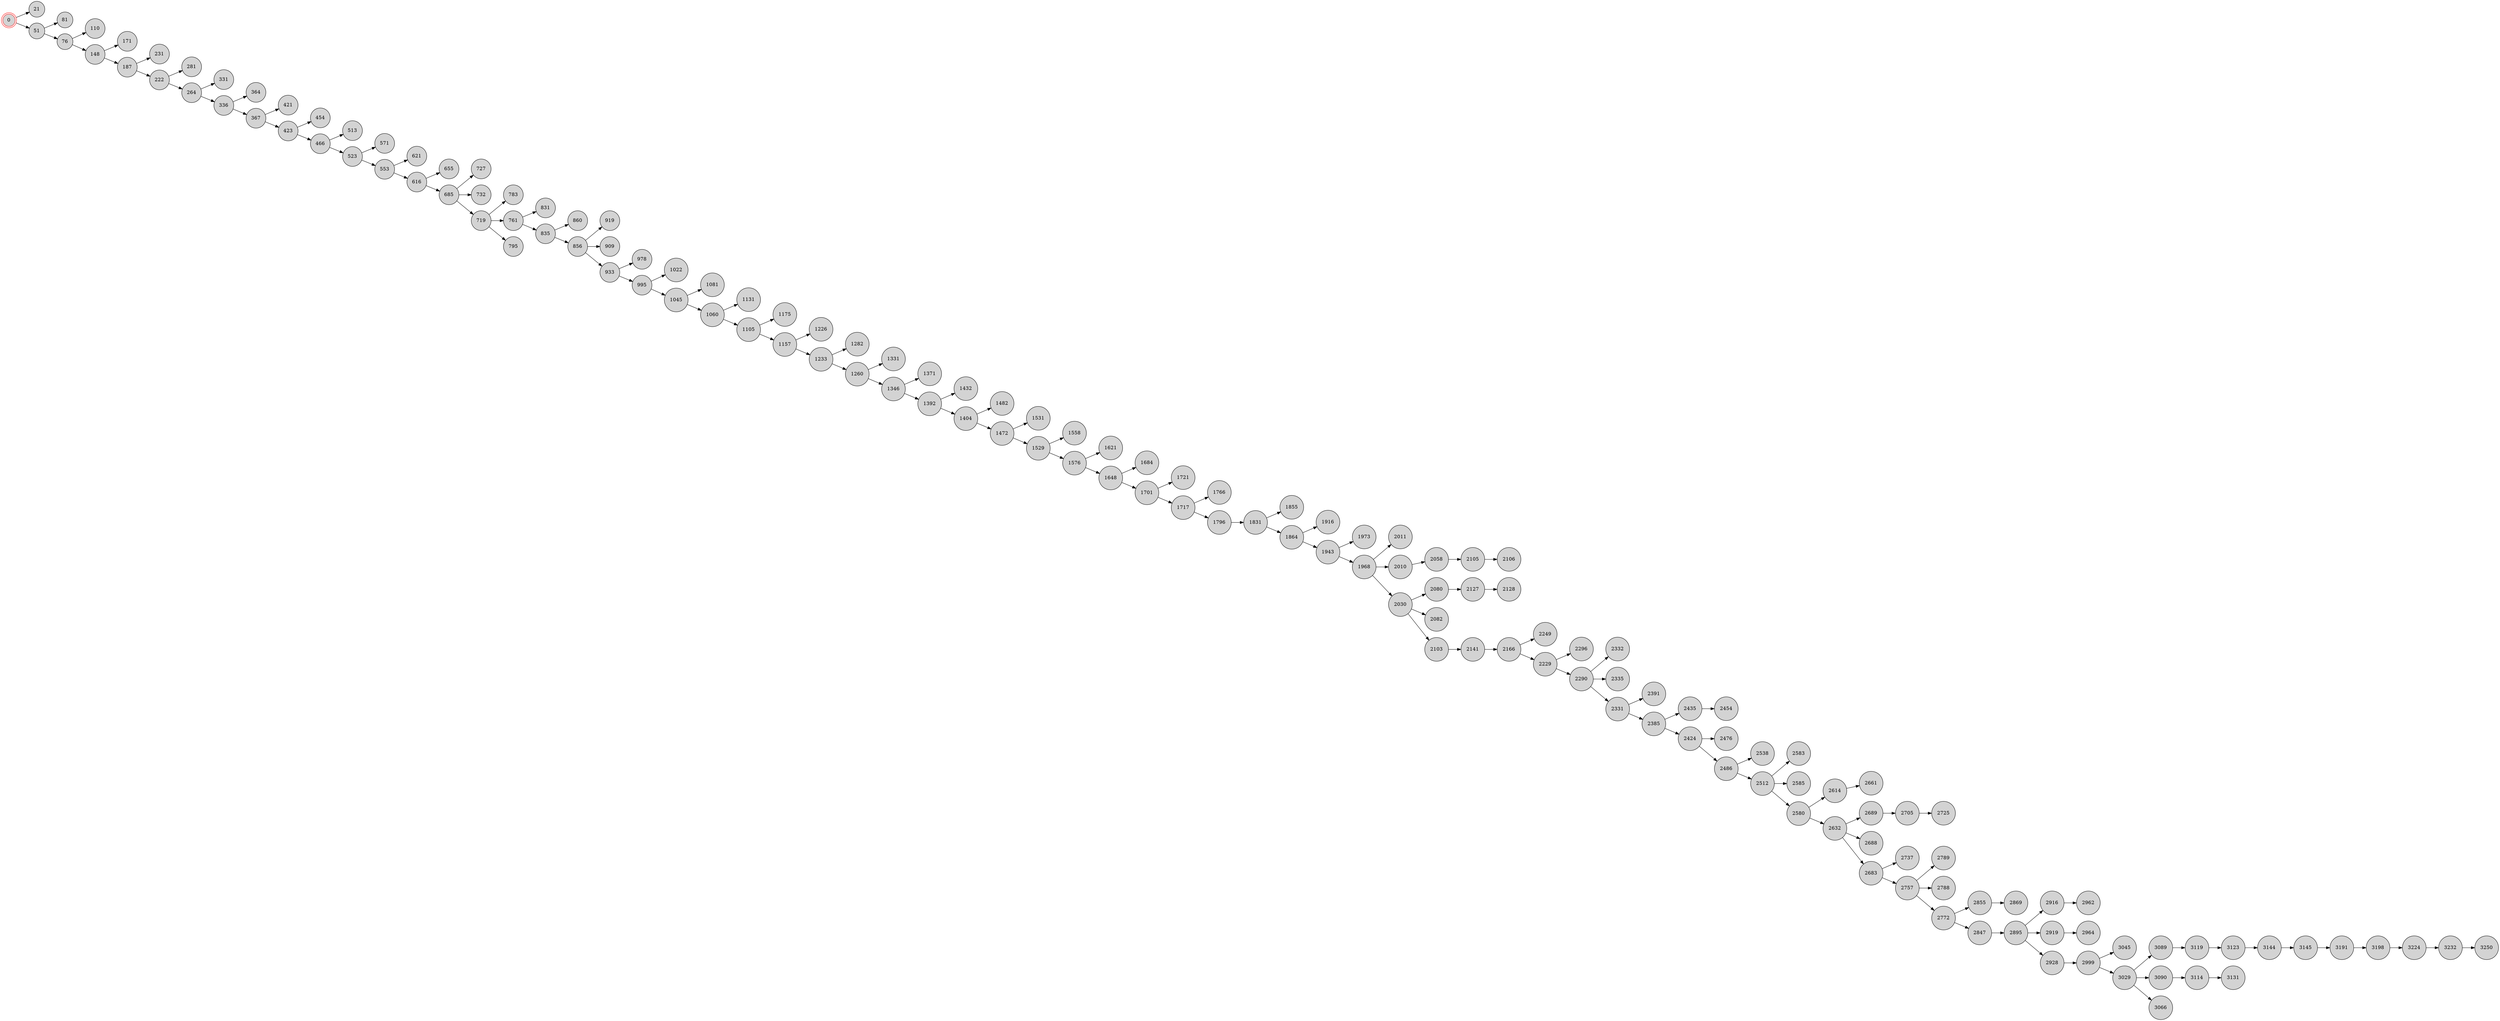 digraph BlockchainTree {
    rankdir=LR;
    node [shape=circle, style=filled, fillcolor=lightgray];

    0 [shape=doublecircle, color=red];
    0 -> 21;
    0 -> 51;
    51 -> 81;
    51 -> 76;
    76 -> 110;
    76 -> 148;
    148 -> 171;
    148 -> 187;
    187 -> 231;
    187 -> 222;
    222 -> 281;
    222 -> 264;
    264 -> 331;
    264 -> 336;
    336 -> 364;
    336 -> 367;
    367 -> 421;
    367 -> 423;
    423 -> 454;
    423 -> 466;
    466 -> 513;
    466 -> 523;
    523 -> 571;
    523 -> 553;
    553 -> 621;
    553 -> 616;
    616 -> 655;
    616 -> 685;
    685 -> 727;
    685 -> 732;
    685 -> 719;
    719 -> 783;
    719 -> 761;
    761 -> 831;
    719 -> 795;
    761 -> 835;
    835 -> 860;
    835 -> 856;
    856 -> 919;
    856 -> 909;
    856 -> 933;
    933 -> 978;
    933 -> 995;
    995 -> 1022;
    995 -> 1045;
    1045 -> 1081;
    1045 -> 1060;
    1060 -> 1131;
    1060 -> 1105;
    1105 -> 1175;
    1105 -> 1157;
    1157 -> 1226;
    1157 -> 1233;
    1233 -> 1282;
    1233 -> 1260;
    1260 -> 1331;
    1260 -> 1346;
    1346 -> 1371;
    1346 -> 1392;
    1392 -> 1432;
    1392 -> 1404;
    1404 -> 1482;
    1404 -> 1472;
    1472 -> 1531;
    1472 -> 1529;
    1529 -> 1558;
    1529 -> 1576;
    1576 -> 1621;
    1576 -> 1648;
    1648 -> 1684;
    1648 -> 1701;
    1701 -> 1721;
    1701 -> 1717;
    1717 -> 1766;
    1717 -> 1796;
    1796 -> 1831;
    1831 -> 1855;
    1831 -> 1864;
    1864 -> 1916;
    1864 -> 1943;
    1943 -> 1973;
    1943 -> 1968;
    1968 -> 2011;
    1968 -> 2010;
    1968 -> 2030;
    2030 -> 2080;
    2010 -> 2058;
    2058 -> 2105;
    2105 -> 2106;
    2080 -> 2127;
    2127 -> 2128;
    2030 -> 2082;
    2030 -> 2103;
    2103 -> 2141;
    2141 -> 2166;
    2166 -> 2249;
    2166 -> 2229;
    2229 -> 2296;
    2229 -> 2290;
    2290 -> 2332;
    2290 -> 2335;
    2290 -> 2331;
    2331 -> 2391;
    2331 -> 2385;
    2385 -> 2435;
    2435 -> 2454;
    2385 -> 2424;
    2424 -> 2476;
    2424 -> 2486;
    2486 -> 2538;
    2486 -> 2512;
    2512 -> 2583;
    2512 -> 2585;
    2512 -> 2580;
    2580 -> 2614;
    2614 -> 2661;
    2580 -> 2632;
    2632 -> 2689;
    2632 -> 2688;
    2689 -> 2705;
    2632 -> 2683;
    2683 -> 2737;
    2683 -> 2757;
    2757 -> 2789;
    2705 -> 2725;
    2757 -> 2788;
    2757 -> 2772;
    2772 -> 2855;
    2855 -> 2869;
    2772 -> 2847;
    2847 -> 2895;
    2895 -> 2916;
    2916 -> 2962;
    2895 -> 2919;
    2895 -> 2928;
    2919 -> 2964;
    2928 -> 2999;
    2999 -> 3045;
    2999 -> 3029;
    3029 -> 3089;
    3029 -> 3090;
    3089 -> 3119;
    3119 -> 3123;
    3090 -> 3114;
    3123 -> 3144;
    3144 -> 3145;
    3029 -> 3066;
    3145 -> 3191;
    3191 -> 3198;
    3114 -> 3131;
    3198 -> 3224;
    3224 -> 3232;
    3232 -> 3250;
}
